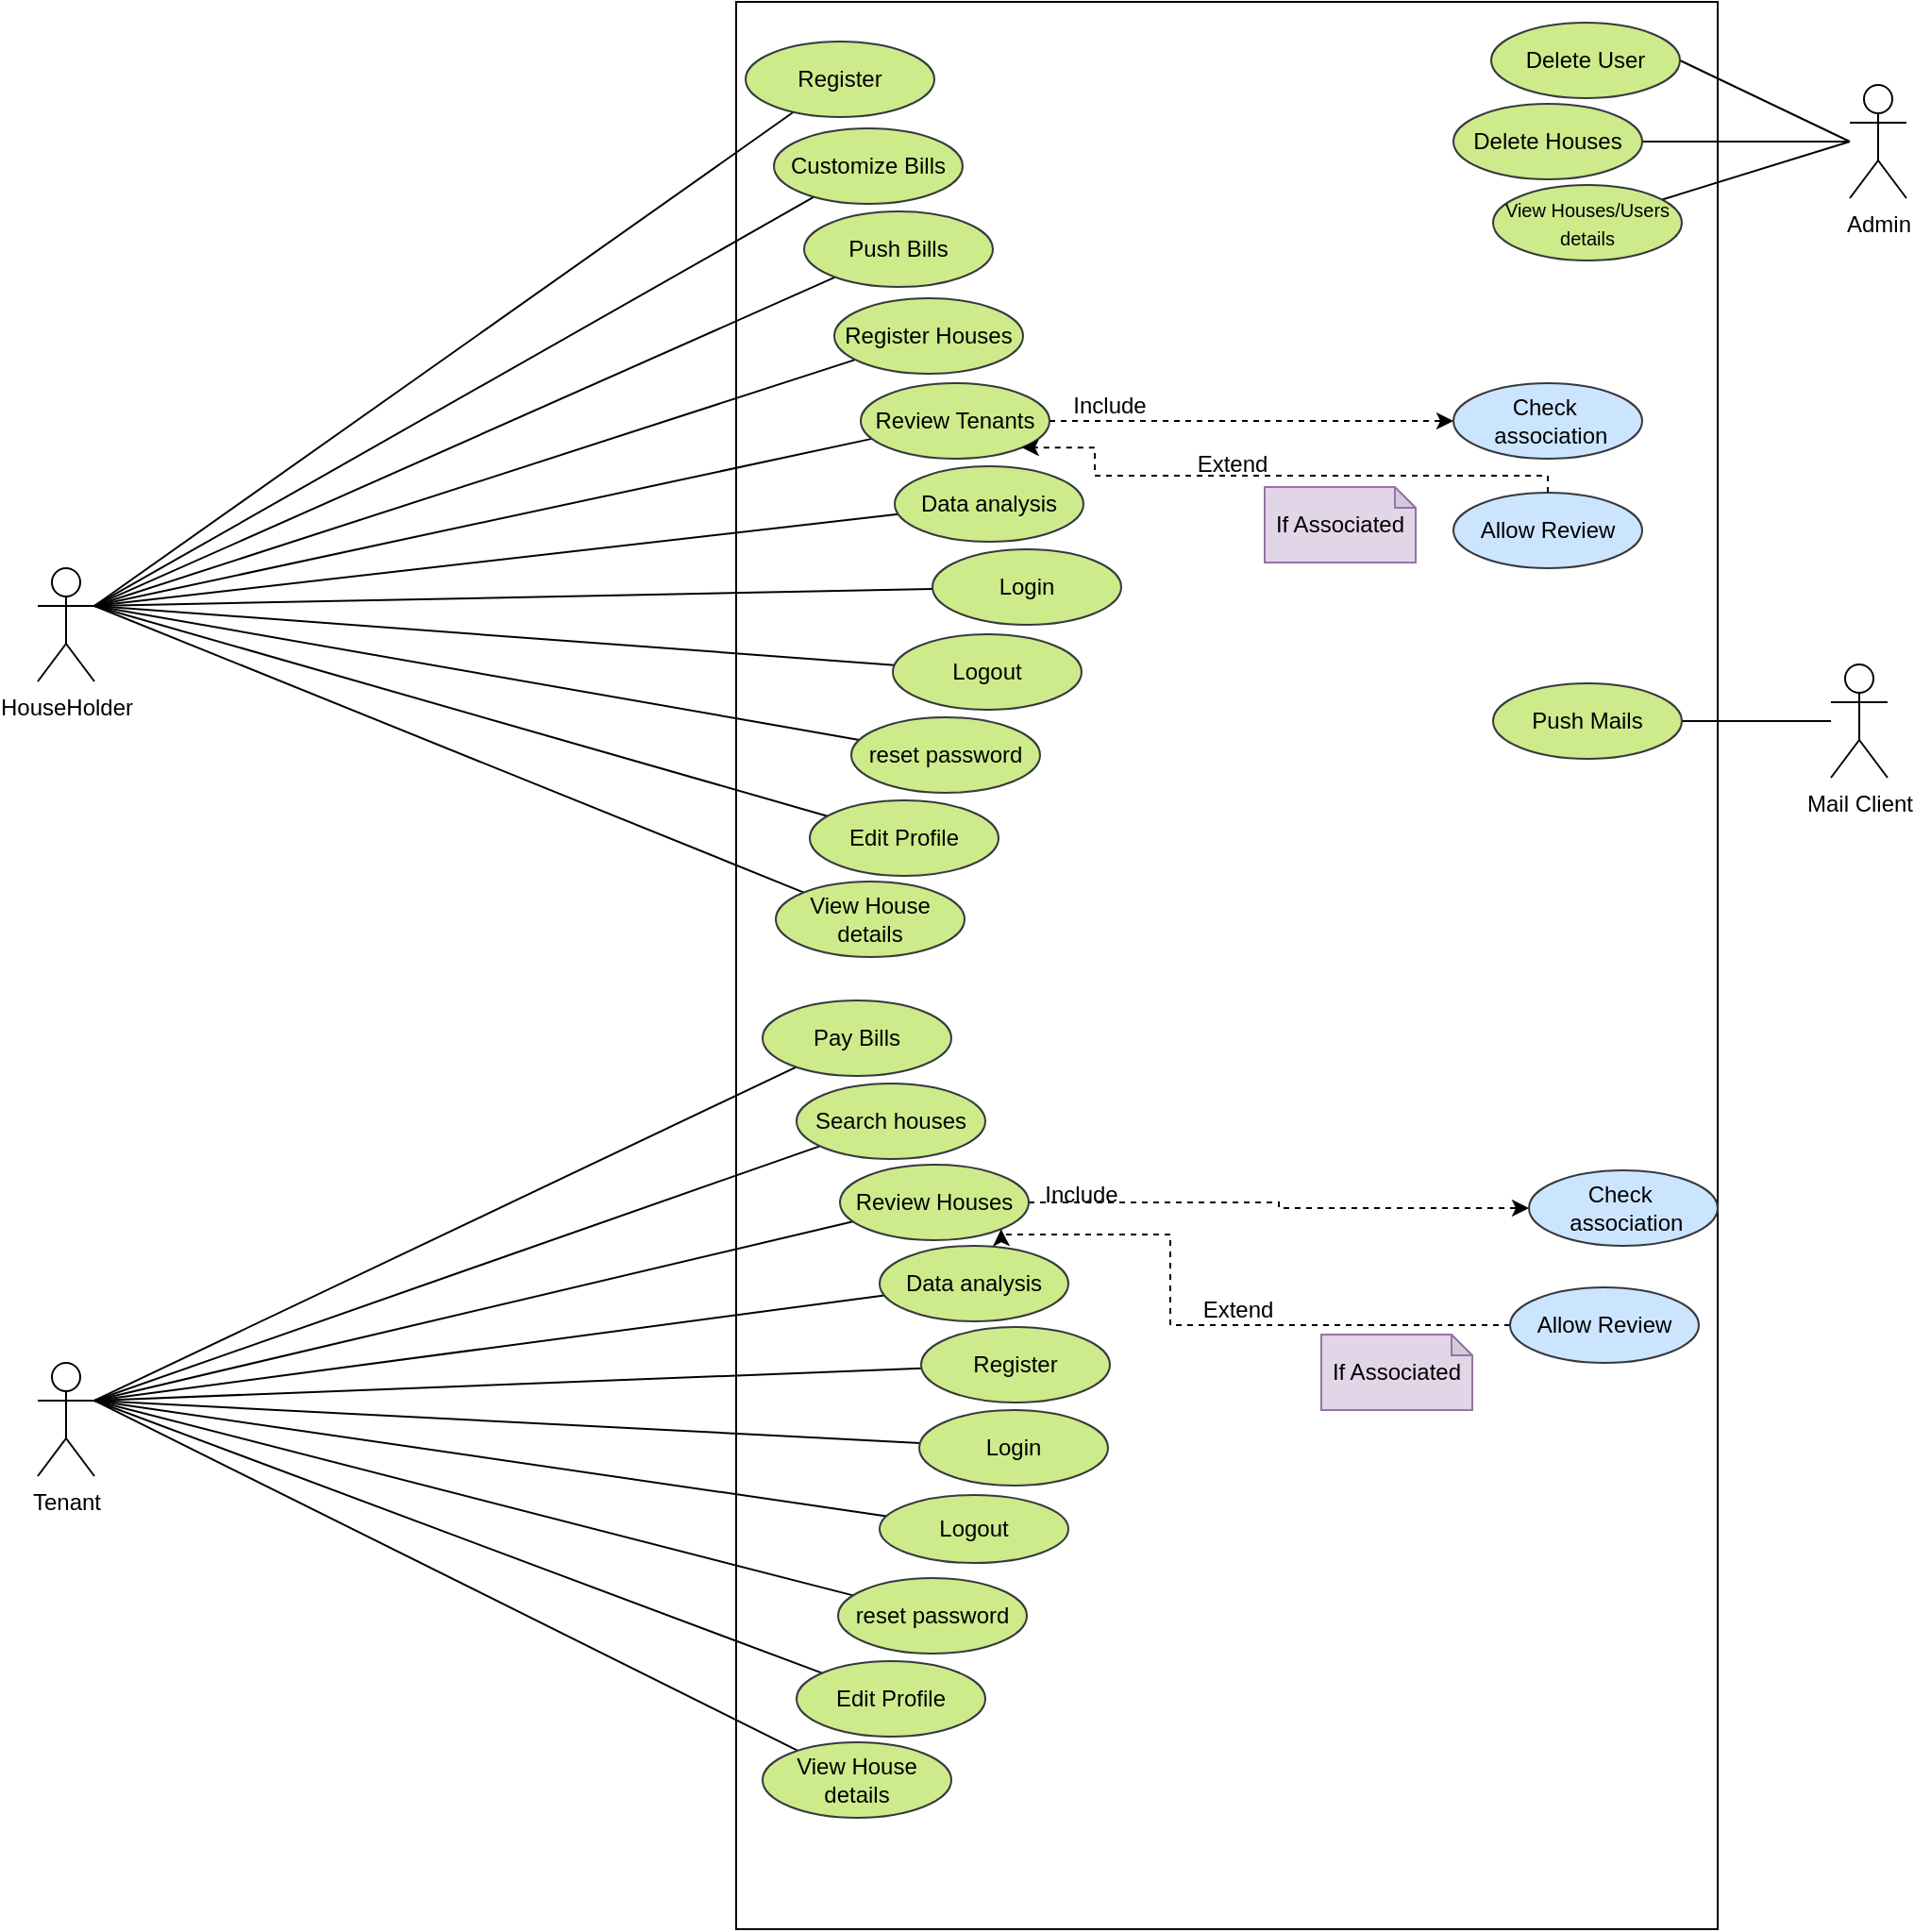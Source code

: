 <mxfile version="15.9.4" type="device"><diagram id="MIpJbKZCCXrKVAlE9q_T" name="Page-1"><mxGraphModel dx="2090" dy="689" grid="1" gridSize="10" guides="1" tooltips="1" connect="1" arrows="1" fold="1" page="1" pageScale="1" pageWidth="850" pageHeight="1100" math="0" shadow="0"><root><mxCell id="0"/><mxCell id="1" parent="0"/><mxCell id="1ZHEito8dr9LRn3XFX6y-1" value="HouseHolder" style="shape=umlActor;verticalLabelPosition=bottom;verticalAlign=top;html=1;outlineConnect=0;" parent="1" vertex="1"><mxGeometry x="-50" y="399" width="30" height="60" as="geometry"/></mxCell><mxCell id="1ZHEito8dr9LRn3XFX6y-3" value="Tenant" style="shape=umlActor;verticalLabelPosition=bottom;verticalAlign=top;html=1;outlineConnect=0;" parent="1" vertex="1"><mxGeometry x="-50" y="820" width="30" height="60" as="geometry"/></mxCell><mxCell id="1ZHEito8dr9LRn3XFX6y-4" value="" style="rounded=0;whiteSpace=wrap;html=1;" parent="1" vertex="1"><mxGeometry x="320" y="99" width="520" height="1021" as="geometry"/></mxCell><mxCell id="1ZHEito8dr9LRn3XFX6y-41" style="edgeStyle=none;rounded=0;orthogonalLoop=1;jettySize=auto;html=1;entryX=1;entryY=0.333;entryDx=0;entryDy=0;entryPerimeter=0;endArrow=none;endFill=0;" parent="1" source="1ZHEito8dr9LRn3XFX6y-8" target="1ZHEito8dr9LRn3XFX6y-1" edge="1"><mxGeometry relative="1" as="geometry"/></mxCell><mxCell id="1ZHEito8dr9LRn3XFX6y-8" value="Push Bills" style="ellipse;whiteSpace=wrap;html=1;fillColor=#cdeb8b;strokeColor=#36393d;" parent="1" vertex="1"><mxGeometry x="356" y="210" width="100" height="40" as="geometry"/></mxCell><mxCell id="1ZHEito8dr9LRn3XFX6y-42" style="edgeStyle=none;rounded=0;orthogonalLoop=1;jettySize=auto;html=1;entryX=1;entryY=0.333;entryDx=0;entryDy=0;entryPerimeter=0;endArrow=none;endFill=0;" parent="1" source="1ZHEito8dr9LRn3XFX6y-9" target="1ZHEito8dr9LRn3XFX6y-1" edge="1"><mxGeometry relative="1" as="geometry"/></mxCell><mxCell id="1ZHEito8dr9LRn3XFX6y-9" value="Customize Bills" style="ellipse;whiteSpace=wrap;html=1;fillColor=#cdeb8b;strokeColor=#36393d;" parent="1" vertex="1"><mxGeometry x="340" y="166" width="100" height="40" as="geometry"/></mxCell><mxCell id="1ZHEito8dr9LRn3XFX6y-46" style="edgeStyle=none;rounded=0;orthogonalLoop=1;jettySize=auto;html=1;entryX=1;entryY=0.333;entryDx=0;entryDy=0;entryPerimeter=0;endArrow=none;endFill=0;" parent="1" source="1ZHEito8dr9LRn3XFX6y-10" target="1ZHEito8dr9LRn3XFX6y-3" edge="1"><mxGeometry relative="1" as="geometry"/></mxCell><mxCell id="1ZHEito8dr9LRn3XFX6y-10" value="Pay Bills" style="ellipse;whiteSpace=wrap;html=1;fillColor=#cdeb8b;strokeColor=#36393d;" parent="1" vertex="1"><mxGeometry x="334" y="628" width="100" height="40" as="geometry"/></mxCell><mxCell id="1ZHEito8dr9LRn3XFX6y-43" style="edgeStyle=none;rounded=0;orthogonalLoop=1;jettySize=auto;html=1;entryX=1;entryY=0.333;entryDx=0;entryDy=0;entryPerimeter=0;endArrow=none;endFill=0;" parent="1" source="1ZHEito8dr9LRn3XFX6y-11" target="1ZHEito8dr9LRn3XFX6y-1" edge="1"><mxGeometry relative="1" as="geometry"/></mxCell><mxCell id="1ZHEito8dr9LRn3XFX6y-11" value="Register Houses" style="ellipse;whiteSpace=wrap;html=1;fillColor=#cdeb8b;strokeColor=#36393d;" parent="1" vertex="1"><mxGeometry x="372" y="256" width="100" height="40" as="geometry"/></mxCell><mxCell id="1ZHEito8dr9LRn3XFX6y-47" style="edgeStyle=none;rounded=0;orthogonalLoop=1;jettySize=auto;html=1;entryX=1;entryY=0.333;entryDx=0;entryDy=0;entryPerimeter=0;endArrow=none;endFill=0;" parent="1" source="1ZHEito8dr9LRn3XFX6y-13" target="1ZHEito8dr9LRn3XFX6y-3" edge="1"><mxGeometry relative="1" as="geometry"/></mxCell><mxCell id="1ZHEito8dr9LRn3XFX6y-13" value="Search houses" style="ellipse;whiteSpace=wrap;html=1;fillColor=#cdeb8b;strokeColor=#36393d;" parent="1" vertex="1"><mxGeometry x="352" y="672" width="100" height="40" as="geometry"/></mxCell><mxCell id="1ZHEito8dr9LRn3XFX6y-30" style="edgeStyle=orthogonalEdgeStyle;rounded=0;orthogonalLoop=1;jettySize=auto;html=1;entryX=0;entryY=0.5;entryDx=0;entryDy=0;dashed=1;" parent="1" source="1ZHEito8dr9LRn3XFX6y-14" target="1ZHEito8dr9LRn3XFX6y-29" edge="1"><mxGeometry relative="1" as="geometry"/></mxCell><mxCell id="1ZHEito8dr9LRn3XFX6y-48" style="edgeStyle=none;rounded=0;orthogonalLoop=1;jettySize=auto;html=1;entryX=1;entryY=0.333;entryDx=0;entryDy=0;entryPerimeter=0;endArrow=none;endFill=0;" parent="1" source="1ZHEito8dr9LRn3XFX6y-14" target="1ZHEito8dr9LRn3XFX6y-3" edge="1"><mxGeometry relative="1" as="geometry"/></mxCell><mxCell id="1ZHEito8dr9LRn3XFX6y-14" value="Review Houses" style="ellipse;whiteSpace=wrap;html=1;fillColor=#cdeb8b;strokeColor=#36393d;" parent="1" vertex="1"><mxGeometry x="375" y="715" width="100" height="40" as="geometry"/></mxCell><mxCell id="1ZHEito8dr9LRn3XFX6y-25" value="" style="edgeStyle=orthogonalEdgeStyle;rounded=0;orthogonalLoop=1;jettySize=auto;html=1;dashed=1;" parent="1" source="1ZHEito8dr9LRn3XFX6y-15" target="1ZHEito8dr9LRn3XFX6y-24" edge="1"><mxGeometry relative="1" as="geometry"/></mxCell><mxCell id="1ZHEito8dr9LRn3XFX6y-44" style="edgeStyle=none;rounded=0;orthogonalLoop=1;jettySize=auto;html=1;entryX=1;entryY=0.333;entryDx=0;entryDy=0;entryPerimeter=0;endArrow=none;endFill=0;" parent="1" source="1ZHEito8dr9LRn3XFX6y-15" target="1ZHEito8dr9LRn3XFX6y-1" edge="1"><mxGeometry relative="1" as="geometry"/></mxCell><mxCell id="1ZHEito8dr9LRn3XFX6y-15" value="Review Tenants" style="ellipse;whiteSpace=wrap;html=1;fillColor=#cdeb8b;strokeColor=#36393d;" parent="1" vertex="1"><mxGeometry x="386" y="301" width="100" height="40" as="geometry"/></mxCell><mxCell id="1ZHEito8dr9LRn3XFX6y-45" style="edgeStyle=none;rounded=0;orthogonalLoop=1;jettySize=auto;html=1;entryX=1;entryY=0.333;entryDx=0;entryDy=0;entryPerimeter=0;endArrow=none;endFill=0;" parent="1" source="1ZHEito8dr9LRn3XFX6y-16" target="1ZHEito8dr9LRn3XFX6y-1" edge="1"><mxGeometry relative="1" as="geometry"/></mxCell><mxCell id="1ZHEito8dr9LRn3XFX6y-16" value="Data analysis" style="ellipse;whiteSpace=wrap;html=1;fillColor=#cdeb8b;strokeColor=#36393d;" parent="1" vertex="1"><mxGeometry x="404" y="345" width="100" height="40" as="geometry"/></mxCell><mxCell id="1ZHEito8dr9LRn3XFX6y-49" style="edgeStyle=none;rounded=0;orthogonalLoop=1;jettySize=auto;html=1;entryX=1;entryY=0.333;entryDx=0;entryDy=0;entryPerimeter=0;endArrow=none;endFill=0;" parent="1" source="1ZHEito8dr9LRn3XFX6y-17" target="1ZHEito8dr9LRn3XFX6y-3" edge="1"><mxGeometry relative="1" as="geometry"/></mxCell><mxCell id="1ZHEito8dr9LRn3XFX6y-17" value="Data analysis" style="ellipse;whiteSpace=wrap;html=1;fillColor=#cdeb8b;strokeColor=#36393d;" parent="1" vertex="1"><mxGeometry x="396" y="758" width="100" height="40" as="geometry"/></mxCell><mxCell id="1ZHEito8dr9LRn3XFX6y-24" value="Check&amp;nbsp; &lt;br&gt;&amp;nbsp;association" style="ellipse;whiteSpace=wrap;html=1;fillColor=#cce5ff;strokeColor=#36393d;" parent="1" vertex="1"><mxGeometry x="700" y="301" width="100" height="40" as="geometry"/></mxCell><mxCell id="1ZHEito8dr9LRn3XFX6y-27" style="edgeStyle=orthogonalEdgeStyle;rounded=0;orthogonalLoop=1;jettySize=auto;html=1;entryX=1;entryY=1;entryDx=0;entryDy=0;dashed=1;" parent="1" source="1ZHEito8dr9LRn3XFX6y-26" target="1ZHEito8dr9LRn3XFX6y-15" edge="1"><mxGeometry relative="1" as="geometry"><Array as="points"><mxPoint x="750" y="350"/><mxPoint x="510" y="350"/><mxPoint x="510" y="335"/></Array></mxGeometry></mxCell><mxCell id="1ZHEito8dr9LRn3XFX6y-26" value="Allow Review" style="ellipse;whiteSpace=wrap;html=1;fillColor=#cce5ff;strokeColor=#36393d;" parent="1" vertex="1"><mxGeometry x="700" y="359" width="100" height="40" as="geometry"/></mxCell><mxCell id="1ZHEito8dr9LRn3XFX6y-28" value="If Associated" style="shape=note;whiteSpace=wrap;html=1;backgroundOutline=1;darkOpacity=0.05;size=11;fillColor=#e1d5e7;strokeColor=#9673a6;" parent="1" vertex="1"><mxGeometry x="600" y="356" width="80" height="40" as="geometry"/></mxCell><mxCell id="1ZHEito8dr9LRn3XFX6y-29" value="Check&amp;nbsp; &lt;br&gt;&amp;nbsp;association" style="ellipse;whiteSpace=wrap;html=1;fillColor=#cce5ff;strokeColor=#36393d;" parent="1" vertex="1"><mxGeometry x="740" y="718" width="100" height="40" as="geometry"/></mxCell><mxCell id="1ZHEito8dr9LRn3XFX6y-31" value="Include" style="text;html=1;strokeColor=none;fillColor=none;align=center;verticalAlign=middle;whiteSpace=wrap;rounded=0;" parent="1" vertex="1"><mxGeometry x="488" y="298" width="60" height="30" as="geometry"/></mxCell><mxCell id="1ZHEito8dr9LRn3XFX6y-32" value="Extend" style="text;html=1;strokeColor=none;fillColor=none;align=center;verticalAlign=middle;whiteSpace=wrap;rounded=0;" parent="1" vertex="1"><mxGeometry x="553" y="329" width="60" height="30" as="geometry"/></mxCell><mxCell id="1ZHEito8dr9LRn3XFX6y-33" value="Include" style="text;html=1;strokeColor=none;fillColor=none;align=center;verticalAlign=middle;whiteSpace=wrap;rounded=0;" parent="1" vertex="1"><mxGeometry x="473" y="716" width="60" height="30" as="geometry"/></mxCell><mxCell id="1ZHEito8dr9LRn3XFX6y-35" style="edgeStyle=orthogonalEdgeStyle;rounded=0;orthogonalLoop=1;jettySize=auto;html=1;entryX=1;entryY=1;entryDx=0;entryDy=0;dashed=1;" parent="1" source="1ZHEito8dr9LRn3XFX6y-34" target="1ZHEito8dr9LRn3XFX6y-14" edge="1"><mxGeometry relative="1" as="geometry"><Array as="points"><mxPoint x="550" y="800"/><mxPoint x="550" y="752"/></Array></mxGeometry></mxCell><mxCell id="1ZHEito8dr9LRn3XFX6y-34" value="Allow Review" style="ellipse;whiteSpace=wrap;html=1;fillColor=#cce5ff;strokeColor=#36393d;" parent="1" vertex="1"><mxGeometry x="730" y="780" width="100" height="40" as="geometry"/></mxCell><mxCell id="1ZHEito8dr9LRn3XFX6y-36" value="Extend" style="text;html=1;strokeColor=none;fillColor=none;align=center;verticalAlign=middle;whiteSpace=wrap;rounded=0;" parent="1" vertex="1"><mxGeometry x="556" y="777" width="60" height="30" as="geometry"/></mxCell><mxCell id="1ZHEito8dr9LRn3XFX6y-37" value="If Associated" style="shape=note;whiteSpace=wrap;html=1;backgroundOutline=1;darkOpacity=0.05;size=11;fillColor=#e1d5e7;strokeColor=#9673a6;" parent="1" vertex="1"><mxGeometry x="630" y="805" width="80" height="40" as="geometry"/></mxCell><mxCell id="1ZHEito8dr9LRn3XFX6y-38" value="Mail Client" style="shape=umlActor;verticalLabelPosition=bottom;verticalAlign=top;html=1;outlineConnect=0;" parent="1" vertex="1"><mxGeometry x="900" y="450" width="30" height="60" as="geometry"/></mxCell><mxCell id="1ZHEito8dr9LRn3XFX6y-52" style="edgeStyle=none;rounded=0;orthogonalLoop=1;jettySize=auto;html=1;entryX=1;entryY=0.5;entryDx=0;entryDy=0;endArrow=none;endFill=0;" parent="1" target="1ZHEito8dr9LRn3XFX6y-51" edge="1"><mxGeometry relative="1" as="geometry"><mxPoint x="910" y="173" as="sourcePoint"/></mxGeometry></mxCell><mxCell id="1ZHEito8dr9LRn3XFX6y-50" value="Admin" style="shape=umlActor;verticalLabelPosition=bottom;verticalAlign=top;html=1;outlineConnect=0;" parent="1" vertex="1"><mxGeometry x="910" y="143" width="30" height="60" as="geometry"/></mxCell><mxCell id="1ZHEito8dr9LRn3XFX6y-51" value="Delete User" style="ellipse;whiteSpace=wrap;html=1;fillColor=#cdeb8b;strokeColor=#36393d;" parent="1" vertex="1"><mxGeometry x="720" y="110" width="100" height="40" as="geometry"/></mxCell><mxCell id="wIedFeorHzhRr_dV1azM-9" style="rounded=0;orthogonalLoop=1;jettySize=auto;html=1;endArrow=none;endFill=0;entryX=1;entryY=0.333;entryDx=0;entryDy=0;entryPerimeter=0;" edge="1" parent="1" source="wIedFeorHzhRr_dV1azM-1" target="1ZHEito8dr9LRn3XFX6y-1"><mxGeometry relative="1" as="geometry"><mxPoint x="10" y="370" as="targetPoint"/></mxGeometry></mxCell><mxCell id="wIedFeorHzhRr_dV1azM-1" value="Register" style="ellipse;whiteSpace=wrap;html=1;fillColor=#cdeb8b;strokeColor=#36393d;" vertex="1" parent="1"><mxGeometry x="325" y="120" width="100" height="40" as="geometry"/></mxCell><mxCell id="wIedFeorHzhRr_dV1azM-27" style="edgeStyle=none;rounded=0;orthogonalLoop=1;jettySize=auto;html=1;entryX=1;entryY=0.333;entryDx=0;entryDy=0;entryPerimeter=0;fontSize=12;endArrow=none;endFill=0;" edge="1" parent="1" source="wIedFeorHzhRr_dV1azM-2" target="1ZHEito8dr9LRn3XFX6y-3"><mxGeometry relative="1" as="geometry"/></mxCell><mxCell id="wIedFeorHzhRr_dV1azM-2" value="Register" style="ellipse;whiteSpace=wrap;html=1;fillColor=#cdeb8b;strokeColor=#36393d;" vertex="1" parent="1"><mxGeometry x="418" y="801" width="100" height="40" as="geometry"/></mxCell><mxCell id="wIedFeorHzhRr_dV1azM-10" style="edgeStyle=none;rounded=0;orthogonalLoop=1;jettySize=auto;html=1;entryX=1;entryY=0.333;entryDx=0;entryDy=0;entryPerimeter=0;endArrow=none;endFill=0;" edge="1" parent="1" source="wIedFeorHzhRr_dV1azM-3" target="1ZHEito8dr9LRn3XFX6y-1"><mxGeometry relative="1" as="geometry"/></mxCell><mxCell id="wIedFeorHzhRr_dV1azM-3" value="Login" style="ellipse;whiteSpace=wrap;html=1;fillColor=#cdeb8b;strokeColor=#36393d;" vertex="1" parent="1"><mxGeometry x="424" y="389" width="100" height="40" as="geometry"/></mxCell><mxCell id="wIedFeorHzhRr_dV1azM-11" style="edgeStyle=none;rounded=0;orthogonalLoop=1;jettySize=auto;html=1;entryX=1;entryY=0.333;entryDx=0;entryDy=0;entryPerimeter=0;endArrow=none;endFill=0;" edge="1" parent="1" source="wIedFeorHzhRr_dV1azM-4" target="1ZHEito8dr9LRn3XFX6y-1"><mxGeometry relative="1" as="geometry"/></mxCell><mxCell id="wIedFeorHzhRr_dV1azM-4" value="Logout" style="ellipse;whiteSpace=wrap;html=1;fillColor=#cdeb8b;strokeColor=#36393d;" vertex="1" parent="1"><mxGeometry x="403" y="434" width="100" height="40" as="geometry"/></mxCell><mxCell id="wIedFeorHzhRr_dV1azM-12" style="edgeStyle=none;rounded=0;orthogonalLoop=1;jettySize=auto;html=1;entryX=1;entryY=0.333;entryDx=0;entryDy=0;entryPerimeter=0;endArrow=none;endFill=0;" edge="1" parent="1" source="wIedFeorHzhRr_dV1azM-5" target="1ZHEito8dr9LRn3XFX6y-1"><mxGeometry relative="1" as="geometry"/></mxCell><mxCell id="wIedFeorHzhRr_dV1azM-5" value="reset password" style="ellipse;whiteSpace=wrap;html=1;fillColor=#cdeb8b;strokeColor=#36393d;" vertex="1" parent="1"><mxGeometry x="381" y="478" width="100" height="40" as="geometry"/></mxCell><mxCell id="wIedFeorHzhRr_dV1azM-13" style="edgeStyle=none;rounded=0;orthogonalLoop=1;jettySize=auto;html=1;entryX=1;entryY=0.333;entryDx=0;entryDy=0;entryPerimeter=0;endArrow=none;endFill=0;" edge="1" parent="1" source="wIedFeorHzhRr_dV1azM-6" target="1ZHEito8dr9LRn3XFX6y-1"><mxGeometry relative="1" as="geometry"/></mxCell><mxCell id="wIedFeorHzhRr_dV1azM-6" value="Edit Profile" style="ellipse;whiteSpace=wrap;html=1;fillColor=#cdeb8b;strokeColor=#36393d;" vertex="1" parent="1"><mxGeometry x="359" y="522" width="100" height="40" as="geometry"/></mxCell><mxCell id="wIedFeorHzhRr_dV1azM-14" style="edgeStyle=none;rounded=0;orthogonalLoop=1;jettySize=auto;html=1;endArrow=none;endFill=0;entryX=1;entryY=0.333;entryDx=0;entryDy=0;entryPerimeter=0;" edge="1" parent="1" source="wIedFeorHzhRr_dV1azM-8" target="1ZHEito8dr9LRn3XFX6y-1"><mxGeometry relative="1" as="geometry"><mxPoint x="180" y="370" as="targetPoint"/></mxGeometry></mxCell><mxCell id="wIedFeorHzhRr_dV1azM-8" value="View House details" style="ellipse;whiteSpace=wrap;html=1;fillColor=#cdeb8b;strokeColor=#36393d;" vertex="1" parent="1"><mxGeometry x="341" y="565" width="100" height="40" as="geometry"/></mxCell><mxCell id="wIedFeorHzhRr_dV1azM-19" style="edgeStyle=none;rounded=0;orthogonalLoop=1;jettySize=auto;html=1;fontSize=12;endArrow=none;endFill=0;" edge="1" parent="1" source="wIedFeorHzhRr_dV1azM-16" target="1ZHEito8dr9LRn3XFX6y-50"><mxGeometry relative="1" as="geometry"/></mxCell><mxCell id="wIedFeorHzhRr_dV1azM-16" value="Delete Houses" style="ellipse;whiteSpace=wrap;html=1;fillColor=#cdeb8b;strokeColor=#36393d;" vertex="1" parent="1"><mxGeometry x="700" y="153" width="100" height="40" as="geometry"/></mxCell><mxCell id="wIedFeorHzhRr_dV1azM-20" style="edgeStyle=none;rounded=0;orthogonalLoop=1;jettySize=auto;html=1;fontSize=12;endArrow=none;endFill=0;" edge="1" parent="1" source="wIedFeorHzhRr_dV1azM-17"><mxGeometry relative="1" as="geometry"><mxPoint x="910" y="173" as="targetPoint"/></mxGeometry></mxCell><mxCell id="wIedFeorHzhRr_dV1azM-17" value="&lt;font style=&quot;font-size: 10px&quot;&gt;View Houses/Users details&lt;/font&gt;" style="ellipse;whiteSpace=wrap;html=1;fillColor=#cdeb8b;strokeColor=#36393d;" vertex="1" parent="1"><mxGeometry x="721" y="196" width="100" height="40" as="geometry"/></mxCell><mxCell id="wIedFeorHzhRr_dV1azM-33" style="edgeStyle=none;rounded=0;orthogonalLoop=1;jettySize=auto;html=1;fontSize=12;endArrow=none;endFill=0;" edge="1" parent="1" source="wIedFeorHzhRr_dV1azM-21" target="1ZHEito8dr9LRn3XFX6y-38"><mxGeometry relative="1" as="geometry"/></mxCell><mxCell id="wIedFeorHzhRr_dV1azM-21" value="Push Mails" style="ellipse;whiteSpace=wrap;html=1;fillColor=#cdeb8b;strokeColor=#36393d;" vertex="1" parent="1"><mxGeometry x="721" y="460" width="100" height="40" as="geometry"/></mxCell><mxCell id="wIedFeorHzhRr_dV1azM-28" style="edgeStyle=none;rounded=0;orthogonalLoop=1;jettySize=auto;html=1;fontSize=12;endArrow=none;endFill=0;" edge="1" parent="1" source="wIedFeorHzhRr_dV1azM-22"><mxGeometry relative="1" as="geometry"><mxPoint x="-20" y="840" as="targetPoint"/></mxGeometry></mxCell><mxCell id="wIedFeorHzhRr_dV1azM-22" value="Login" style="ellipse;whiteSpace=wrap;html=1;fillColor=#cdeb8b;strokeColor=#36393d;" vertex="1" parent="1"><mxGeometry x="417" y="845" width="100" height="40" as="geometry"/></mxCell><mxCell id="wIedFeorHzhRr_dV1azM-29" style="edgeStyle=none;rounded=0;orthogonalLoop=1;jettySize=auto;html=1;entryX=1;entryY=0.333;entryDx=0;entryDy=0;entryPerimeter=0;fontSize=12;endArrow=none;endFill=0;" edge="1" parent="1" source="wIedFeorHzhRr_dV1azM-23" target="1ZHEito8dr9LRn3XFX6y-3"><mxGeometry relative="1" as="geometry"/></mxCell><mxCell id="wIedFeorHzhRr_dV1azM-23" value="Logout" style="ellipse;whiteSpace=wrap;html=1;fillColor=#cdeb8b;strokeColor=#36393d;" vertex="1" parent="1"><mxGeometry x="396" y="890" width="100" height="36" as="geometry"/></mxCell><mxCell id="wIedFeorHzhRr_dV1azM-30" style="edgeStyle=none;rounded=0;orthogonalLoop=1;jettySize=auto;html=1;entryX=1;entryY=0.333;entryDx=0;entryDy=0;entryPerimeter=0;fontSize=12;endArrow=none;endFill=0;" edge="1" parent="1" source="wIedFeorHzhRr_dV1azM-24" target="1ZHEito8dr9LRn3XFX6y-3"><mxGeometry relative="1" as="geometry"/></mxCell><mxCell id="wIedFeorHzhRr_dV1azM-24" value="reset password" style="ellipse;whiteSpace=wrap;html=1;fillColor=#cdeb8b;strokeColor=#36393d;" vertex="1" parent="1"><mxGeometry x="374" y="934" width="100" height="40" as="geometry"/></mxCell><mxCell id="wIedFeorHzhRr_dV1azM-31" style="edgeStyle=none;rounded=0;orthogonalLoop=1;jettySize=auto;html=1;entryX=1;entryY=0.333;entryDx=0;entryDy=0;entryPerimeter=0;fontSize=12;endArrow=none;endFill=0;" edge="1" parent="1" source="wIedFeorHzhRr_dV1azM-25" target="1ZHEito8dr9LRn3XFX6y-3"><mxGeometry relative="1" as="geometry"/></mxCell><mxCell id="wIedFeorHzhRr_dV1azM-25" value="Edit Profile" style="ellipse;whiteSpace=wrap;html=1;fillColor=#cdeb8b;strokeColor=#36393d;" vertex="1" parent="1"><mxGeometry x="352" y="978" width="100" height="40" as="geometry"/></mxCell><mxCell id="wIedFeorHzhRr_dV1azM-32" style="edgeStyle=none;rounded=0;orthogonalLoop=1;jettySize=auto;html=1;entryX=1;entryY=0.333;entryDx=0;entryDy=0;entryPerimeter=0;fontSize=12;endArrow=none;endFill=0;" edge="1" parent="1" source="wIedFeorHzhRr_dV1azM-26" target="1ZHEito8dr9LRn3XFX6y-3"><mxGeometry relative="1" as="geometry"/></mxCell><mxCell id="wIedFeorHzhRr_dV1azM-26" value="View House details" style="ellipse;whiteSpace=wrap;html=1;fillColor=#cdeb8b;strokeColor=#36393d;" vertex="1" parent="1"><mxGeometry x="334" y="1021" width="100" height="40" as="geometry"/></mxCell></root></mxGraphModel></diagram></mxfile>